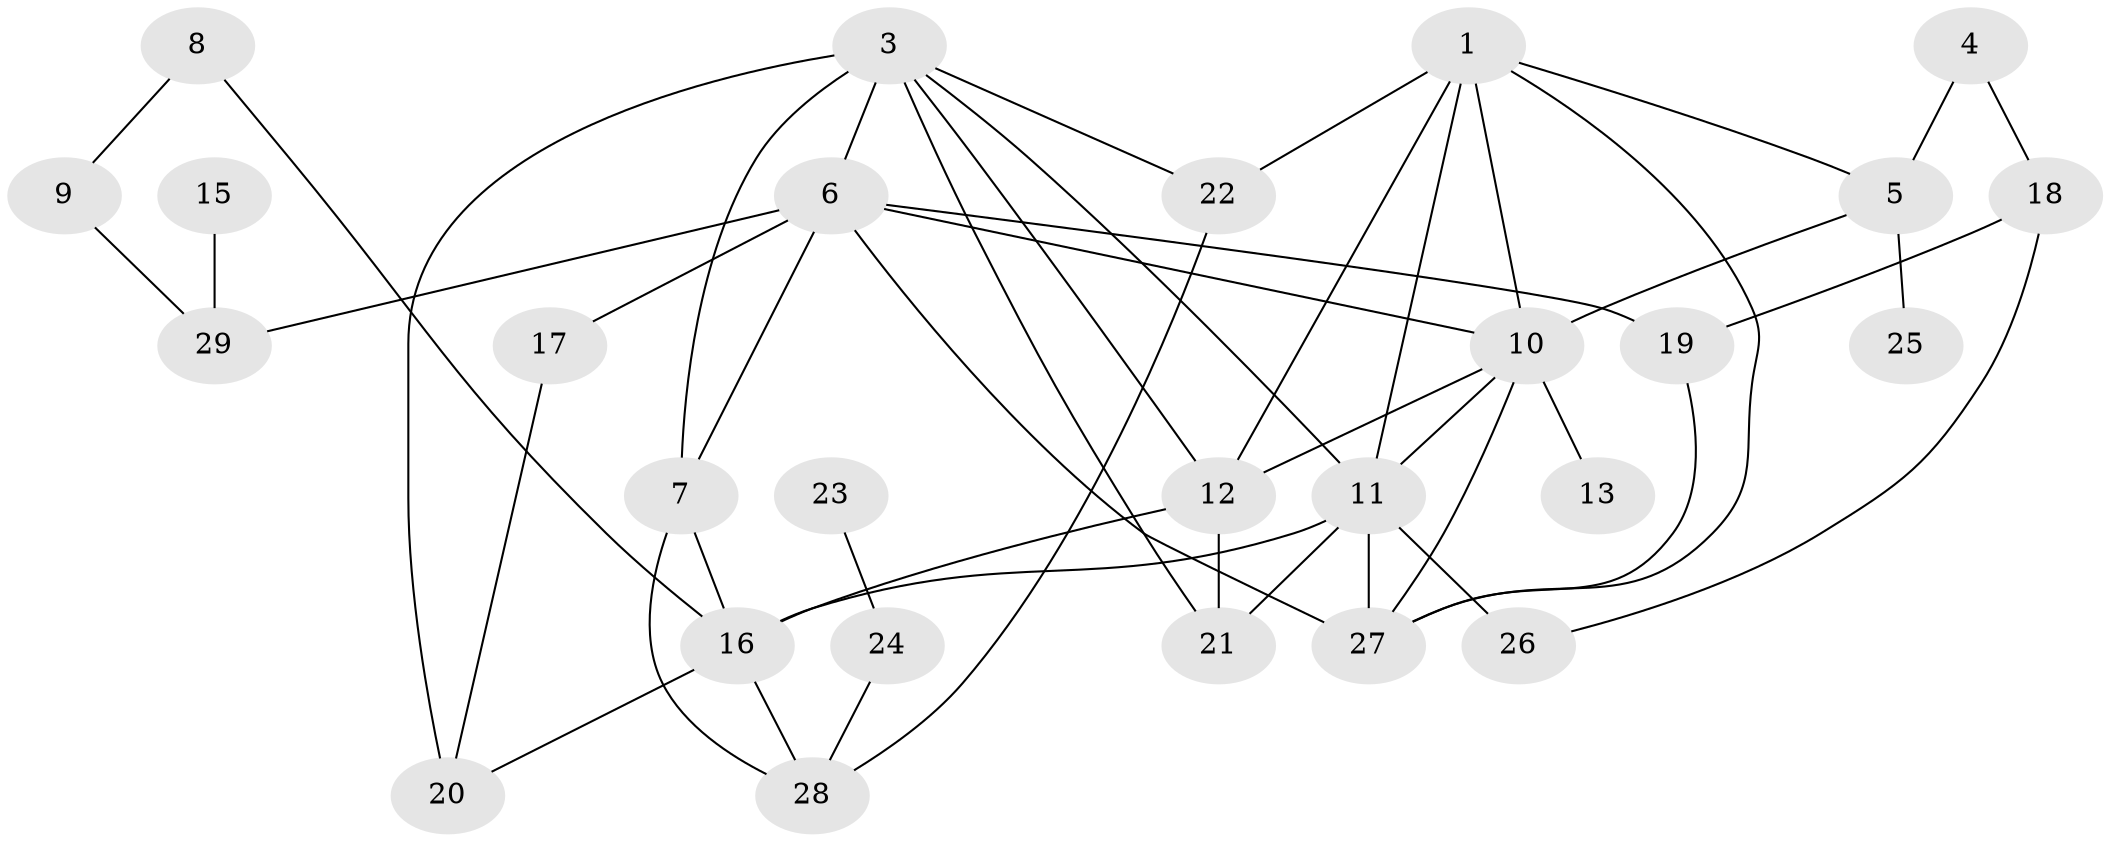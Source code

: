 // original degree distribution, {5: 0.07017543859649122, 0: 0.03508771929824561, 2: 0.3684210526315789, 7: 0.03508771929824561, 4: 0.15789473684210525, 6: 0.05263157894736842, 1: 0.07017543859649122, 3: 0.21052631578947367}
// Generated by graph-tools (version 1.1) at 2025/33/03/09/25 02:33:42]
// undirected, 27 vertices, 48 edges
graph export_dot {
graph [start="1"]
  node [color=gray90,style=filled];
  1;
  3;
  4;
  5;
  6;
  7;
  8;
  9;
  10;
  11;
  12;
  13;
  15;
  16;
  17;
  18;
  19;
  20;
  21;
  22;
  23;
  24;
  25;
  26;
  27;
  28;
  29;
  1 -- 5 [weight=1.0];
  1 -- 10 [weight=1.0];
  1 -- 11 [weight=1.0];
  1 -- 12 [weight=1.0];
  1 -- 22 [weight=1.0];
  1 -- 27 [weight=1.0];
  3 -- 6 [weight=2.0];
  3 -- 7 [weight=1.0];
  3 -- 11 [weight=1.0];
  3 -- 12 [weight=2.0];
  3 -- 20 [weight=2.0];
  3 -- 21 [weight=1.0];
  3 -- 22 [weight=1.0];
  4 -- 5 [weight=1.0];
  4 -- 18 [weight=1.0];
  5 -- 10 [weight=1.0];
  5 -- 25 [weight=1.0];
  6 -- 7 [weight=1.0];
  6 -- 10 [weight=1.0];
  6 -- 17 [weight=1.0];
  6 -- 19 [weight=1.0];
  6 -- 27 [weight=2.0];
  6 -- 29 [weight=1.0];
  7 -- 16 [weight=1.0];
  7 -- 28 [weight=1.0];
  8 -- 9 [weight=1.0];
  8 -- 16 [weight=1.0];
  9 -- 29 [weight=1.0];
  10 -- 11 [weight=2.0];
  10 -- 12 [weight=1.0];
  10 -- 13 [weight=1.0];
  10 -- 27 [weight=1.0];
  11 -- 16 [weight=1.0];
  11 -- 21 [weight=2.0];
  11 -- 26 [weight=2.0];
  11 -- 27 [weight=1.0];
  12 -- 16 [weight=1.0];
  12 -- 21 [weight=1.0];
  15 -- 29 [weight=1.0];
  16 -- 20 [weight=1.0];
  16 -- 28 [weight=1.0];
  17 -- 20 [weight=1.0];
  18 -- 19 [weight=1.0];
  18 -- 26 [weight=1.0];
  19 -- 27 [weight=1.0];
  22 -- 28 [weight=1.0];
  23 -- 24 [weight=1.0];
  24 -- 28 [weight=1.0];
}
